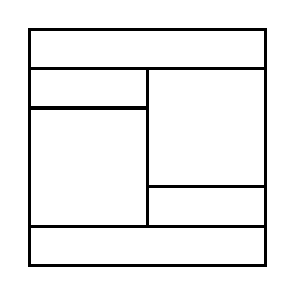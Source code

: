 \begin{tikzpicture}[very thick, scale=.5]
    \draw (0,5) rectangle (6,6);
    \draw (0,4) rectangle (3,5);
    \draw (0,1) rectangle (3,4);
    \draw (3,2) rectangle (6,5);
    \draw (3,1) rectangle (6,2);
    \draw (0,0) rectangle (6,1);
\end{tikzpicture}

